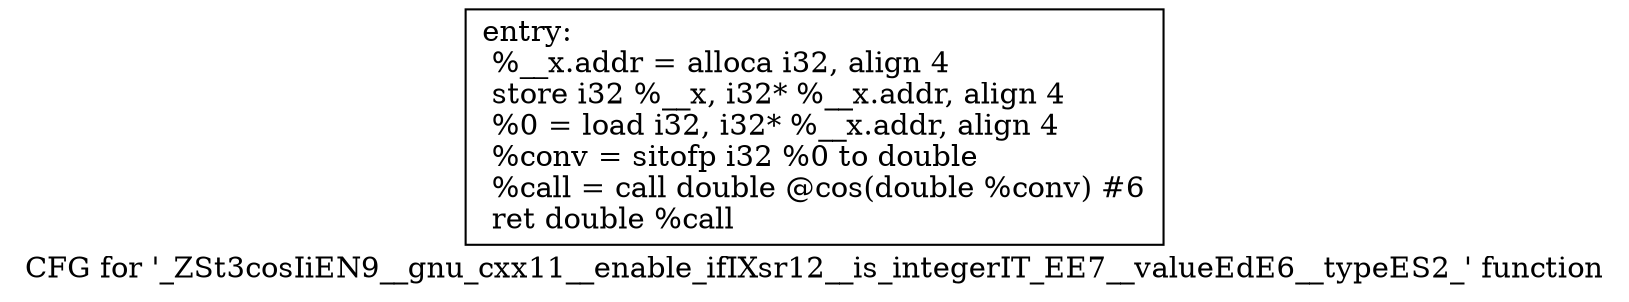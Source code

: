 digraph "CFG for '_ZSt3cosIiEN9__gnu_cxx11__enable_ifIXsr12__is_integerIT_EE7__valueEdE6__typeES2_' function" {
	label="CFG for '_ZSt3cosIiEN9__gnu_cxx11__enable_ifIXsr12__is_integerIT_EE7__valueEdE6__typeES2_' function";

	Node0x55f8461a5010 [shape=record,label="{entry:\l  %__x.addr = alloca i32, align 4\l  store i32 %__x, i32* %__x.addr, align 4\l  %0 = load i32, i32* %__x.addr, align 4\l  %conv = sitofp i32 %0 to double\l  %call = call double @cos(double %conv) #6\l  ret double %call\l}"];
}
